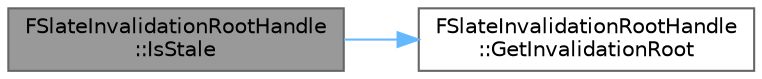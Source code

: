 digraph "FSlateInvalidationRootHandle::IsStale"
{
 // INTERACTIVE_SVG=YES
 // LATEX_PDF_SIZE
  bgcolor="transparent";
  edge [fontname=Helvetica,fontsize=10,labelfontname=Helvetica,labelfontsize=10];
  node [fontname=Helvetica,fontsize=10,shape=box,height=0.2,width=0.4];
  rankdir="LR";
  Node1 [id="Node000001",label="FSlateInvalidationRootHandle\l::IsStale",height=0.2,width=0.4,color="gray40", fillcolor="grey60", style="filled", fontcolor="black",tooltip=" "];
  Node1 -> Node2 [id="edge1_Node000001_Node000002",color="steelblue1",style="solid",tooltip=" "];
  Node2 [id="Node000002",label="FSlateInvalidationRootHandle\l::GetInvalidationRoot",height=0.2,width=0.4,color="grey40", fillcolor="white", style="filled",URL="$db/d26/structFSlateInvalidationRootHandle.html#aaf805ccd7a5090df7d17376af391d595",tooltip=" "];
}
